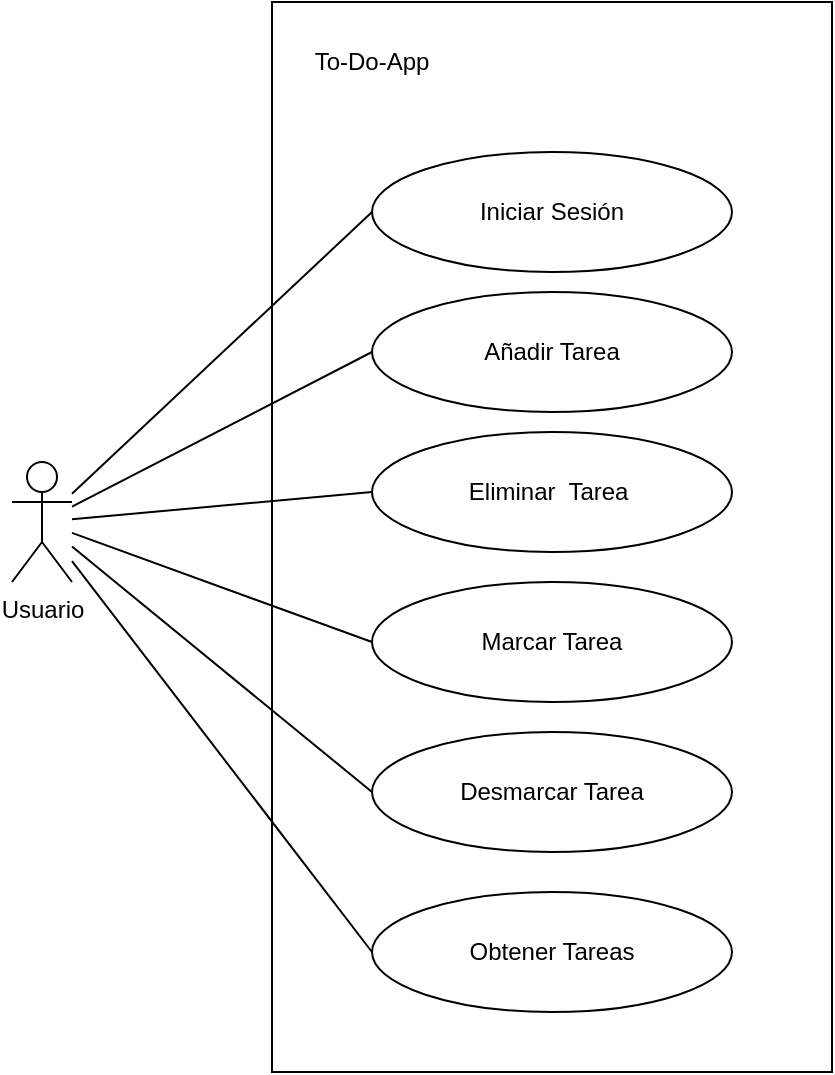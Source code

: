 <mxfile version="21.2.1" type="github">
  <diagram name="Página-1" id="gVADvGAhawYy6BavhGWH">
    <mxGraphModel dx="1451" dy="674" grid="1" gridSize="10" guides="1" tooltips="1" connect="1" arrows="1" fold="1" page="1" pageScale="1" pageWidth="827" pageHeight="1169" math="0" shadow="0">
      <root>
        <mxCell id="0" />
        <mxCell id="1" parent="0" />
        <mxCell id="JG5yOzzYJxNlnzdqX-a_-6" value="" style="verticalLabelPosition=bottom;verticalAlign=top;html=1;shape=mxgraph.basic.rect;fillColor2=none;strokeWidth=1;size=20;indent=5;" parent="1" vertex="1">
          <mxGeometry x="240" y="295" width="280" height="535" as="geometry" />
        </mxCell>
        <mxCell id="JG5yOzzYJxNlnzdqX-a_-18" style="rounded=0;orthogonalLoop=1;jettySize=auto;html=1;entryX=0;entryY=0.5;entryDx=0;entryDy=0;endArrow=none;endFill=0;" parent="1" source="JG5yOzzYJxNlnzdqX-a_-1" target="JG5yOzzYJxNlnzdqX-a_-9" edge="1">
          <mxGeometry relative="1" as="geometry" />
        </mxCell>
        <mxCell id="JG5yOzzYJxNlnzdqX-a_-19" style="rounded=0;orthogonalLoop=1;jettySize=auto;html=1;entryX=0;entryY=0.5;entryDx=0;entryDy=0;endArrow=none;endFill=0;" parent="1" source="JG5yOzzYJxNlnzdqX-a_-1" target="JG5yOzzYJxNlnzdqX-a_-12" edge="1">
          <mxGeometry relative="1" as="geometry" />
        </mxCell>
        <mxCell id="JG5yOzzYJxNlnzdqX-a_-20" style="rounded=0;orthogonalLoop=1;jettySize=auto;html=1;entryX=0;entryY=0.5;entryDx=0;entryDy=0;endArrow=none;endFill=0;" parent="1" source="JG5yOzzYJxNlnzdqX-a_-1" target="JG5yOzzYJxNlnzdqX-a_-10" edge="1">
          <mxGeometry relative="1" as="geometry" />
        </mxCell>
        <mxCell id="JG5yOzzYJxNlnzdqX-a_-21" style="rounded=0;orthogonalLoop=1;jettySize=auto;html=1;entryX=0;entryY=0.5;entryDx=0;entryDy=0;endArrow=none;endFill=0;" parent="1" source="JG5yOzzYJxNlnzdqX-a_-1" target="JG5yOzzYJxNlnzdqX-a_-11" edge="1">
          <mxGeometry relative="1" as="geometry" />
        </mxCell>
        <mxCell id="JG5yOzzYJxNlnzdqX-a_-22" style="rounded=0;orthogonalLoop=1;jettySize=auto;html=1;entryX=0;entryY=0.5;entryDx=0;entryDy=0;endArrow=none;endFill=0;" parent="1" source="JG5yOzzYJxNlnzdqX-a_-1" target="JG5yOzzYJxNlnzdqX-a_-14" edge="1">
          <mxGeometry relative="1" as="geometry" />
        </mxCell>
        <mxCell id="JG5yOzzYJxNlnzdqX-a_-1" value="Usuario" style="shape=umlActor;verticalLabelPosition=bottom;verticalAlign=top;html=1;outlineConnect=0;" parent="1" vertex="1">
          <mxGeometry x="110" y="525" width="30" height="60" as="geometry" />
        </mxCell>
        <mxCell id="JG5yOzzYJxNlnzdqX-a_-8" value="Iniciar Sesión" style="ellipse;whiteSpace=wrap;html=1;" parent="1" vertex="1">
          <mxGeometry x="290" y="370" width="180" height="60" as="geometry" />
        </mxCell>
        <mxCell id="JG5yOzzYJxNlnzdqX-a_-9" value="Añadir Tarea" style="ellipse;whiteSpace=wrap;html=1;" parent="1" vertex="1">
          <mxGeometry x="290" y="440" width="180" height="60" as="geometry" />
        </mxCell>
        <mxCell id="JG5yOzzYJxNlnzdqX-a_-10" value="Marcar Tarea" style="ellipse;whiteSpace=wrap;html=1;" parent="1" vertex="1">
          <mxGeometry x="290" y="585" width="180" height="60" as="geometry" />
        </mxCell>
        <mxCell id="JG5yOzzYJxNlnzdqX-a_-11" value="Desmarcar Tarea" style="ellipse;whiteSpace=wrap;html=1;" parent="1" vertex="1">
          <mxGeometry x="290" y="660" width="180" height="60" as="geometry" />
        </mxCell>
        <mxCell id="JG5yOzzYJxNlnzdqX-a_-12" value="Eliminar&amp;nbsp; Tarea&amp;nbsp;" style="ellipse;whiteSpace=wrap;html=1;" parent="1" vertex="1">
          <mxGeometry x="290" y="510" width="180" height="60" as="geometry" />
        </mxCell>
        <mxCell id="JG5yOzzYJxNlnzdqX-a_-13" value="To-Do-App" style="text;html=1;strokeColor=none;fillColor=none;align=center;verticalAlign=middle;whiteSpace=wrap;rounded=0;" parent="1" vertex="1">
          <mxGeometry x="260" y="310" width="60" height="30" as="geometry" />
        </mxCell>
        <mxCell id="JG5yOzzYJxNlnzdqX-a_-14" value="Obtener Tareas" style="ellipse;whiteSpace=wrap;html=1;" parent="1" vertex="1">
          <mxGeometry x="290" y="740" width="180" height="60" as="geometry" />
        </mxCell>
        <mxCell id="JG5yOzzYJxNlnzdqX-a_-17" style="rounded=0;orthogonalLoop=1;jettySize=auto;html=1;entryX=0;entryY=0.5;entryDx=0;entryDy=0;endArrow=none;endFill=0;" parent="1" source="JG5yOzzYJxNlnzdqX-a_-1" target="JG5yOzzYJxNlnzdqX-a_-8" edge="1">
          <mxGeometry relative="1" as="geometry" />
        </mxCell>
      </root>
    </mxGraphModel>
  </diagram>
</mxfile>
